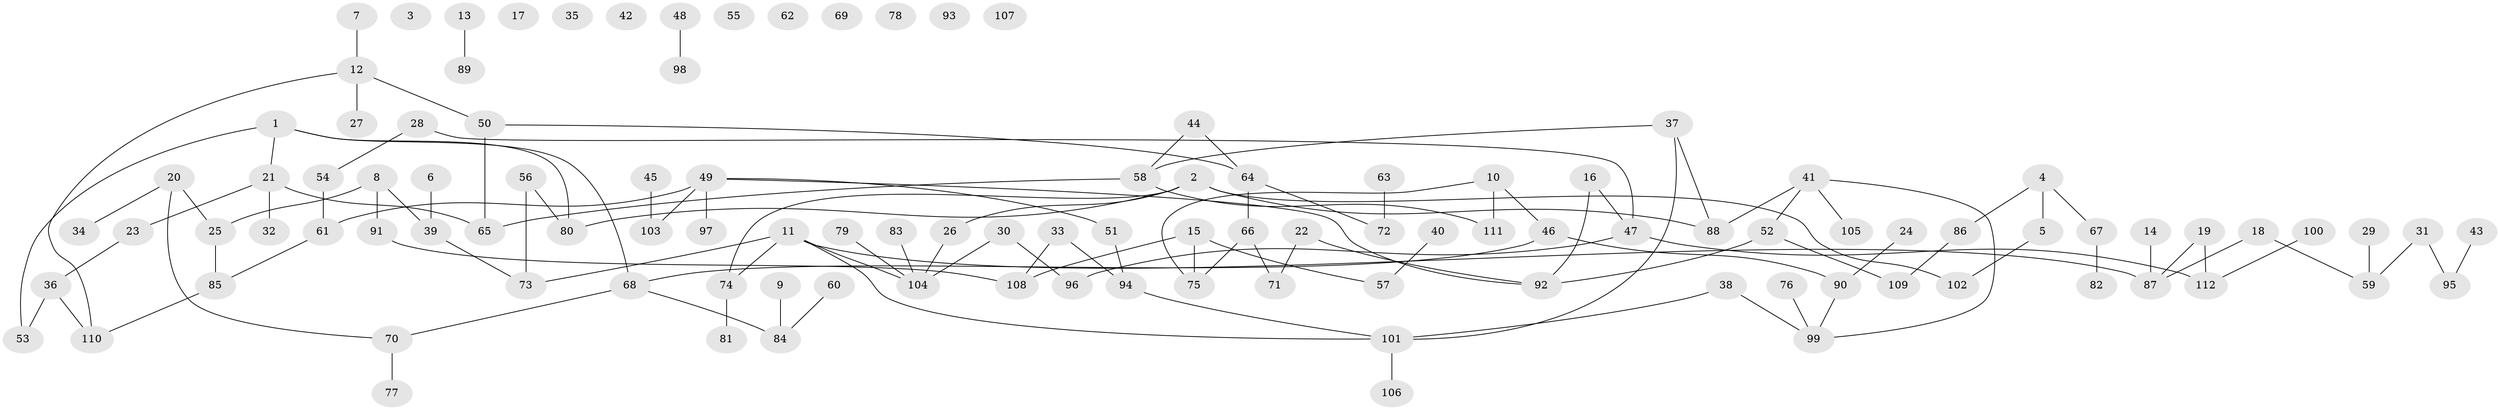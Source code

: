 // Generated by graph-tools (version 1.1) at 2025/12/03/09/25 04:12:52]
// undirected, 112 vertices, 121 edges
graph export_dot {
graph [start="1"]
  node [color=gray90,style=filled];
  1;
  2;
  3;
  4;
  5;
  6;
  7;
  8;
  9;
  10;
  11;
  12;
  13;
  14;
  15;
  16;
  17;
  18;
  19;
  20;
  21;
  22;
  23;
  24;
  25;
  26;
  27;
  28;
  29;
  30;
  31;
  32;
  33;
  34;
  35;
  36;
  37;
  38;
  39;
  40;
  41;
  42;
  43;
  44;
  45;
  46;
  47;
  48;
  49;
  50;
  51;
  52;
  53;
  54;
  55;
  56;
  57;
  58;
  59;
  60;
  61;
  62;
  63;
  64;
  65;
  66;
  67;
  68;
  69;
  70;
  71;
  72;
  73;
  74;
  75;
  76;
  77;
  78;
  79;
  80;
  81;
  82;
  83;
  84;
  85;
  86;
  87;
  88;
  89;
  90;
  91;
  92;
  93;
  94;
  95;
  96;
  97;
  98;
  99;
  100;
  101;
  102;
  103;
  104;
  105;
  106;
  107;
  108;
  109;
  110;
  111;
  112;
  1 -- 21;
  1 -- 53;
  1 -- 68;
  1 -- 80;
  2 -- 26;
  2 -- 74;
  2 -- 80;
  2 -- 88;
  2 -- 102;
  4 -- 5;
  4 -- 67;
  4 -- 86;
  5 -- 102;
  6 -- 39;
  7 -- 12;
  8 -- 25;
  8 -- 39;
  8 -- 91;
  9 -- 84;
  10 -- 46;
  10 -- 75;
  10 -- 111;
  11 -- 73;
  11 -- 74;
  11 -- 87;
  11 -- 101;
  11 -- 104;
  12 -- 27;
  12 -- 50;
  12 -- 110;
  13 -- 89;
  14 -- 87;
  15 -- 57;
  15 -- 75;
  15 -- 108;
  16 -- 47;
  16 -- 92;
  18 -- 59;
  18 -- 87;
  19 -- 87;
  19 -- 112;
  20 -- 25;
  20 -- 34;
  20 -- 70;
  21 -- 23;
  21 -- 32;
  21 -- 65;
  22 -- 71;
  22 -- 92;
  23 -- 36;
  24 -- 90;
  25 -- 85;
  26 -- 104;
  28 -- 47;
  28 -- 54;
  29 -- 59;
  30 -- 96;
  30 -- 104;
  31 -- 59;
  31 -- 95;
  33 -- 94;
  33 -- 108;
  36 -- 53;
  36 -- 110;
  37 -- 58;
  37 -- 88;
  37 -- 101;
  38 -- 99;
  38 -- 101;
  39 -- 73;
  40 -- 57;
  41 -- 52;
  41 -- 88;
  41 -- 99;
  41 -- 105;
  43 -- 95;
  44 -- 58;
  44 -- 64;
  45 -- 103;
  46 -- 68;
  46 -- 90;
  47 -- 96;
  47 -- 112;
  48 -- 98;
  49 -- 51;
  49 -- 61;
  49 -- 92;
  49 -- 97;
  49 -- 103;
  50 -- 64;
  50 -- 65;
  51 -- 94;
  52 -- 92;
  52 -- 109;
  54 -- 61;
  56 -- 73;
  56 -- 80;
  58 -- 65;
  58 -- 111;
  60 -- 84;
  61 -- 85;
  63 -- 72;
  64 -- 66;
  64 -- 72;
  66 -- 71;
  66 -- 75;
  67 -- 82;
  68 -- 70;
  68 -- 84;
  70 -- 77;
  74 -- 81;
  76 -- 99;
  79 -- 104;
  83 -- 104;
  85 -- 110;
  86 -- 109;
  90 -- 99;
  91 -- 108;
  94 -- 101;
  100 -- 112;
  101 -- 106;
}
